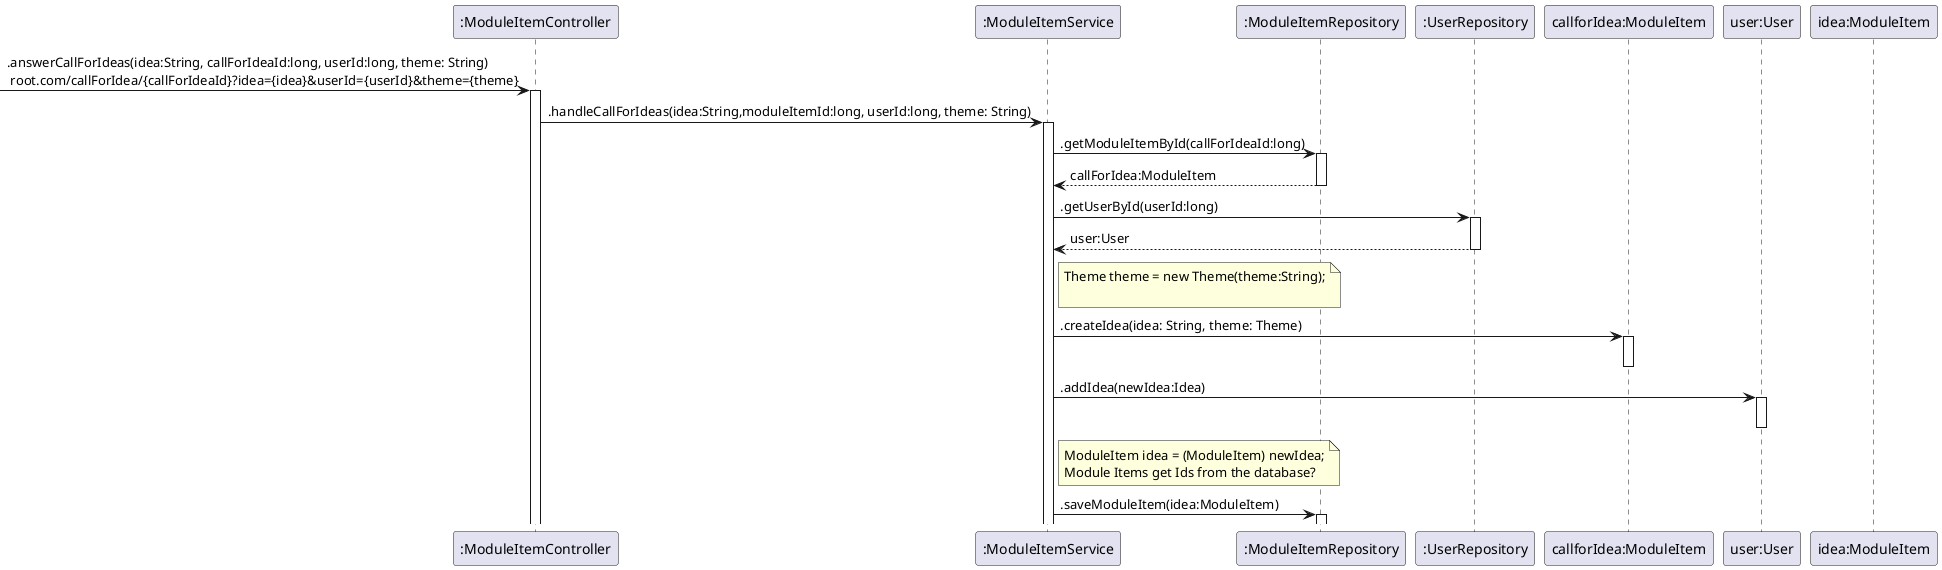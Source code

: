 @startuml

'42 take part in the call for ideas
' add my idea to a call for ideas

participant ":ModuleItemController" as ModuleItemController
participant ":ModuleItemService" as ModuleItemService
participant ":ModuleItemRepository" as ModuleItemRepository
participant ":UserRepository" as UserRepository
participant "callforIdea:ModuleItem" as callForIdea
participant "user:User" as user
participant "idea:ModuleItem" as idea

-> ModuleItemController: .answerCallForIdeas(idea:String, callForIdeaId:long, userId:long, theme: String)\n root.com/callForIdea/{callForIdeaId}?idea={idea}&userId={userId}&theme={theme}
activate ModuleItemController
ModuleItemController -> ModuleItemService: .handleCallForIdeas(idea:String,moduleItemId:long, userId:long, theme: String)
activate ModuleItemService
ModuleItemService -> ModuleItemRepository: .getModuleItemById(callForIdeaId:long)
activate ModuleItemRepository
ModuleItemService <-- ModuleItemRepository : callForIdea:ModuleItem
deactivate ModuleItemRepository

ModuleItemService -> UserRepository: .getUserById(userId:long)
activate UserRepository
ModuleItemService <-- UserRepository : user:User
deactivate UserRepository
note right of ModuleItemService : Theme theme = new Theme(theme:String);\n
'Idea newIdea = new Idea(idea:String, theme:Theme);
ModuleItemService -> callForIdea : .createIdea(idea: String, theme: Theme)
activate callForIdea
'note right of callForIdea : Idea newIdea = new Idea(idea:String) \n this.ideas.add(newIdea)
'ModuleItemService  <-- callForIdea  : newIdea:Idea
deactivate callForIdea

ModuleItemService -> user : .addIdea(newIdea:Idea)
activate user
deactivate user
note right of ModuleItemService : ModuleItem idea = (ModuleItem) newIdea;\nModule Items get Ids from the database?
ModuleItemService -> ModuleItemRepository: .saveModuleItem(idea:ModuleItem)
activate ModuleItemRepository

@enduml